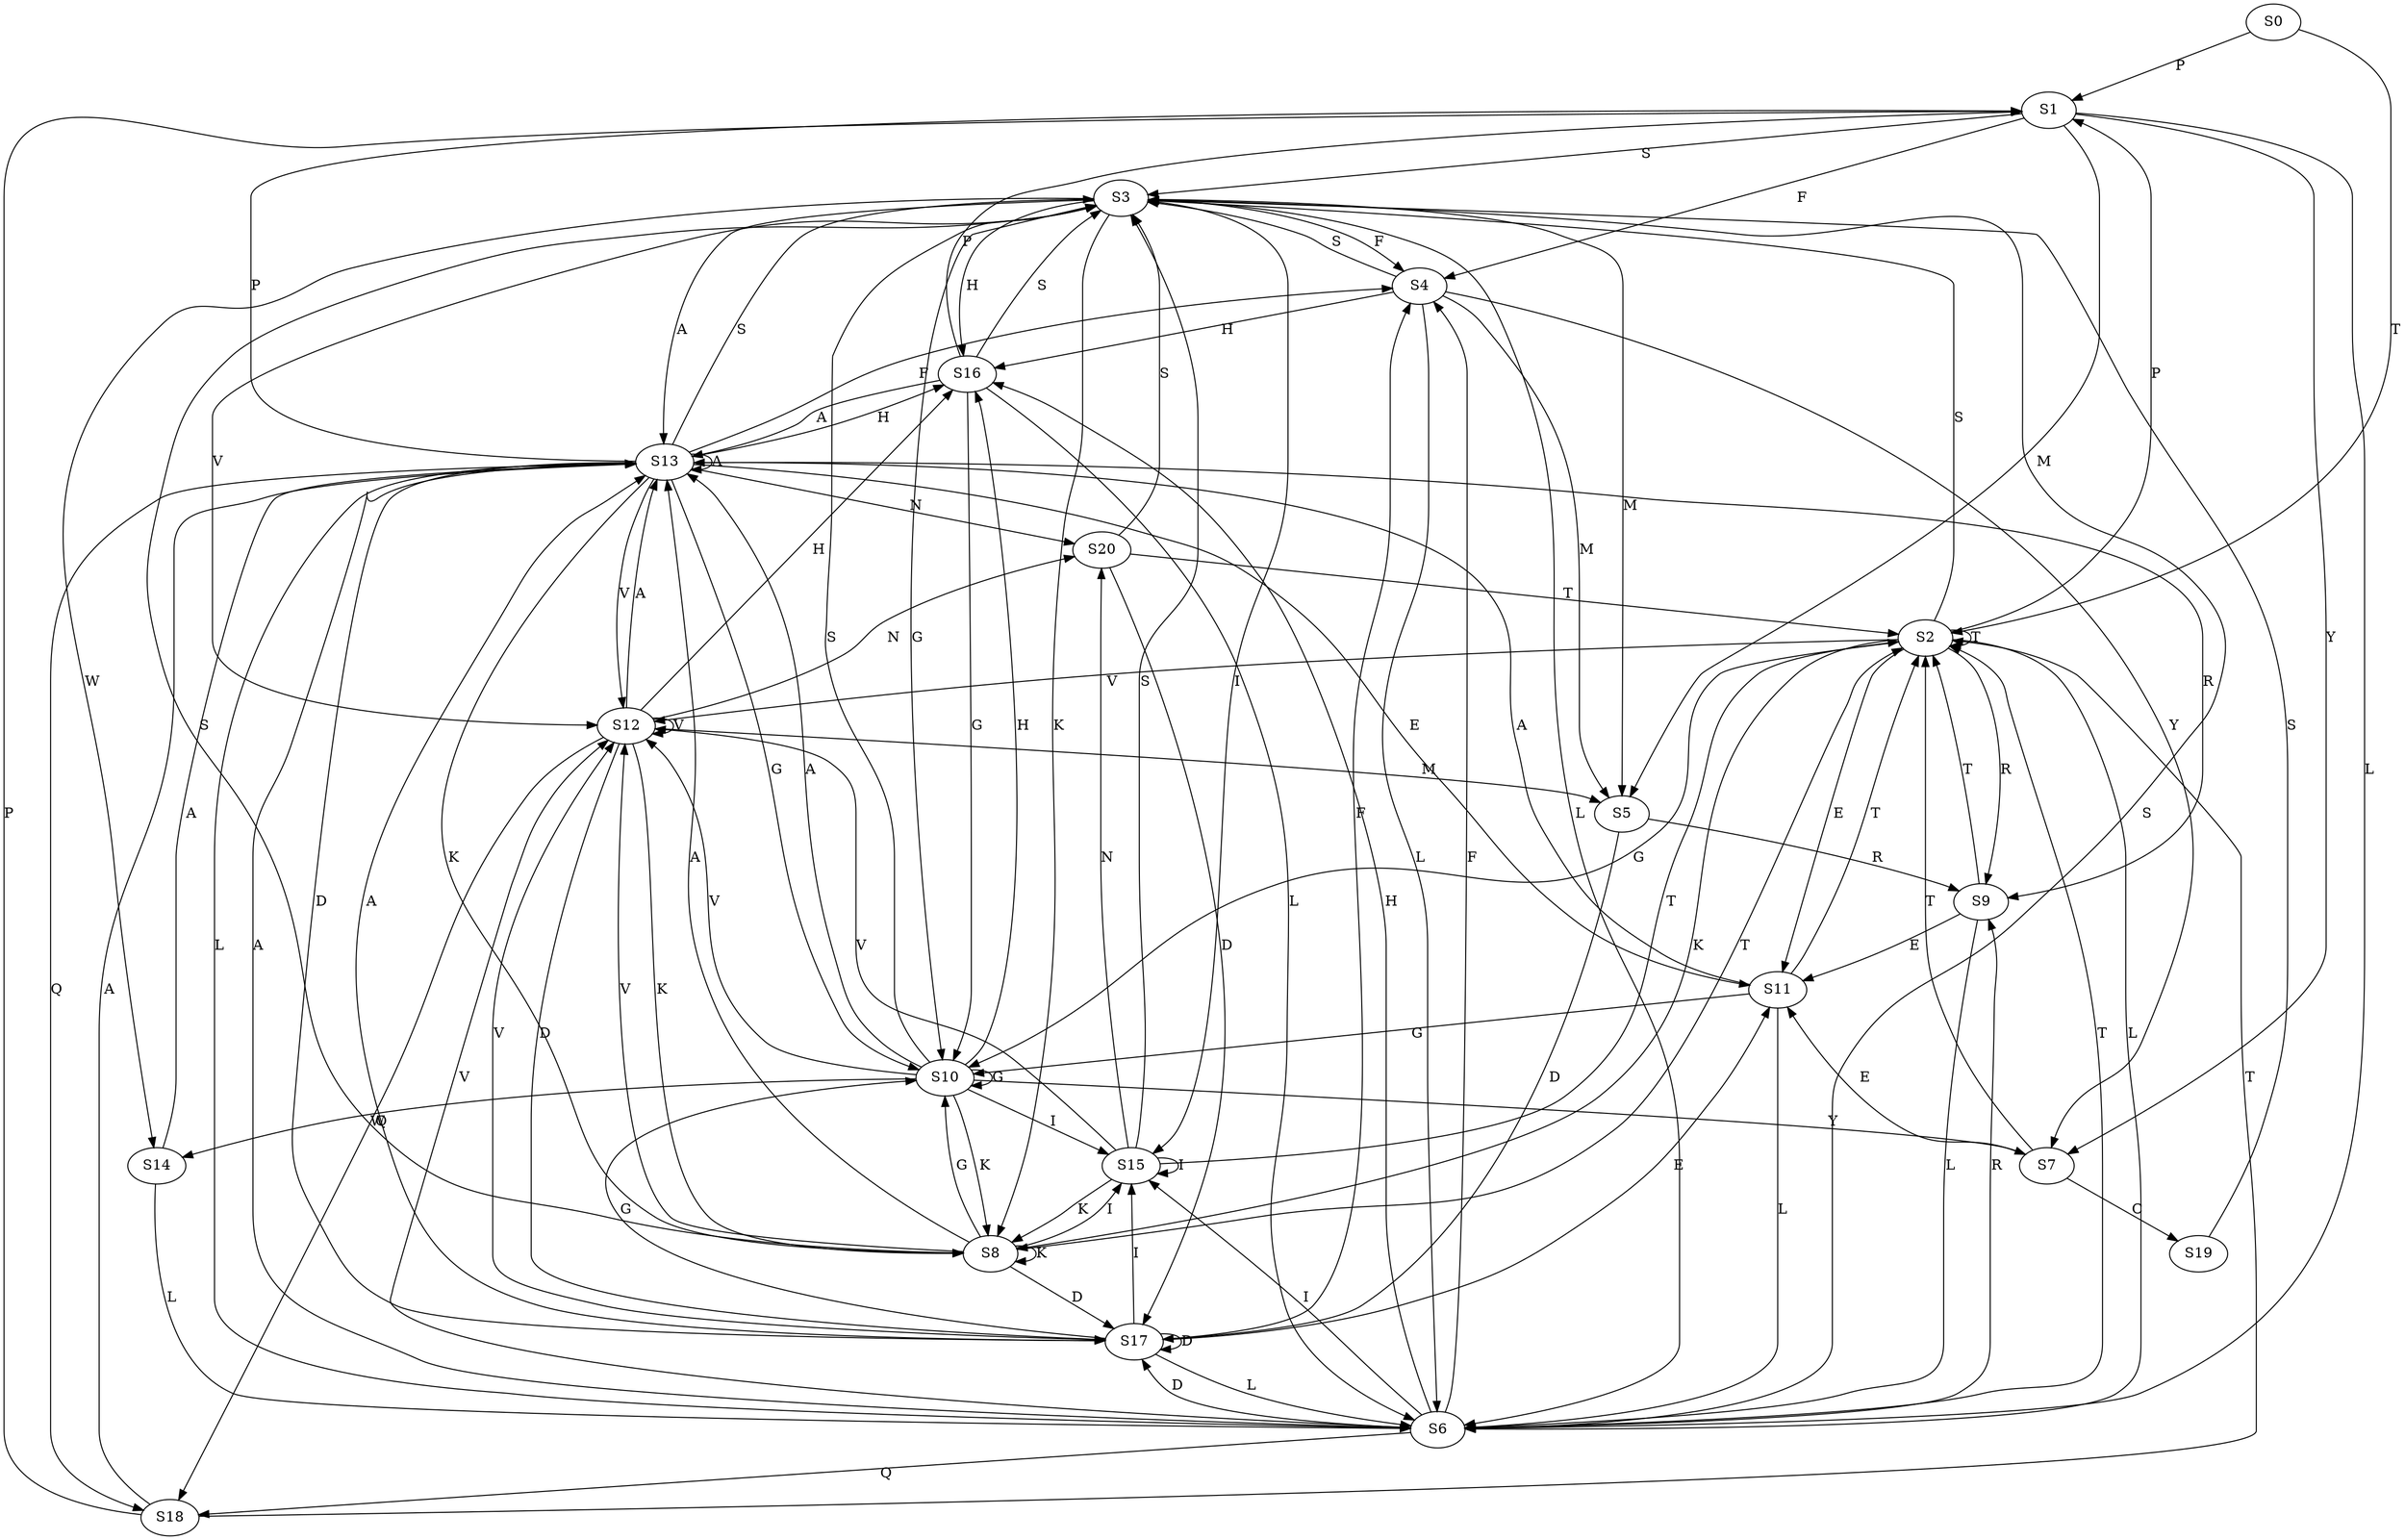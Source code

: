 strict digraph  {
	S0 -> S1 [ label = P ];
	S0 -> S2 [ label = T ];
	S1 -> S3 [ label = S ];
	S1 -> S4 [ label = F ];
	S1 -> S5 [ label = M ];
	S1 -> S6 [ label = L ];
	S1 -> S7 [ label = Y ];
	S2 -> S8 [ label = K ];
	S2 -> S1 [ label = P ];
	S2 -> S2 [ label = T ];
	S2 -> S6 [ label = L ];
	S2 -> S9 [ label = R ];
	S2 -> S3 [ label = S ];
	S2 -> S10 [ label = G ];
	S2 -> S11 [ label = E ];
	S2 -> S12 [ label = V ];
	S3 -> S6 [ label = L ];
	S3 -> S10 [ label = G ];
	S3 -> S8 [ label = K ];
	S3 -> S13 [ label = A ];
	S3 -> S12 [ label = V ];
	S3 -> S5 [ label = M ];
	S3 -> S14 [ label = W ];
	S3 -> S15 [ label = I ];
	S3 -> S4 [ label = F ];
	S3 -> S16 [ label = H ];
	S4 -> S5 [ label = M ];
	S4 -> S3 [ label = S ];
	S4 -> S7 [ label = Y ];
	S4 -> S16 [ label = H ];
	S4 -> S6 [ label = L ];
	S5 -> S9 [ label = R ];
	S5 -> S17 [ label = D ];
	S6 -> S12 [ label = V ];
	S6 -> S13 [ label = A ];
	S6 -> S4 [ label = F ];
	S6 -> S17 [ label = D ];
	S6 -> S16 [ label = H ];
	S6 -> S3 [ label = S ];
	S6 -> S15 [ label = I ];
	S6 -> S2 [ label = T ];
	S6 -> S9 [ label = R ];
	S6 -> S18 [ label = Q ];
	S7 -> S11 [ label = E ];
	S7 -> S2 [ label = T ];
	S7 -> S19 [ label = C ];
	S8 -> S17 [ label = D ];
	S8 -> S12 [ label = V ];
	S8 -> S10 [ label = G ];
	S8 -> S2 [ label = T ];
	S8 -> S8 [ label = K ];
	S8 -> S15 [ label = I ];
	S8 -> S3 [ label = S ];
	S8 -> S13 [ label = A ];
	S9 -> S11 [ label = E ];
	S9 -> S2 [ label = T ];
	S9 -> S6 [ label = L ];
	S10 -> S14 [ label = W ];
	S10 -> S12 [ label = V ];
	S10 -> S13 [ label = A ];
	S10 -> S7 [ label = Y ];
	S10 -> S16 [ label = H ];
	S10 -> S8 [ label = K ];
	S10 -> S3 [ label = S ];
	S10 -> S15 [ label = I ];
	S10 -> S10 [ label = G ];
	S11 -> S10 [ label = G ];
	S11 -> S13 [ label = A ];
	S11 -> S6 [ label = L ];
	S11 -> S2 [ label = T ];
	S12 -> S5 [ label = M ];
	S12 -> S20 [ label = N ];
	S12 -> S8 [ label = K ];
	S12 -> S18 [ label = Q ];
	S12 -> S13 [ label = A ];
	S12 -> S16 [ label = H ];
	S12 -> S17 [ label = D ];
	S12 -> S12 [ label = V ];
	S13 -> S1 [ label = P ];
	S13 -> S8 [ label = K ];
	S13 -> S13 [ label = A ];
	S13 -> S10 [ label = G ];
	S13 -> S16 [ label = H ];
	S13 -> S11 [ label = E ];
	S13 -> S3 [ label = S ];
	S13 -> S12 [ label = V ];
	S13 -> S17 [ label = D ];
	S13 -> S20 [ label = N ];
	S13 -> S4 [ label = F ];
	S13 -> S6 [ label = L ];
	S13 -> S18 [ label = Q ];
	S13 -> S9 [ label = R ];
	S14 -> S13 [ label = A ];
	S14 -> S6 [ label = L ];
	S15 -> S20 [ label = N ];
	S15 -> S8 [ label = K ];
	S15 -> S2 [ label = T ];
	S15 -> S15 [ label = I ];
	S15 -> S12 [ label = V ];
	S15 -> S3 [ label = S ];
	S16 -> S13 [ label = A ];
	S16 -> S1 [ label = P ];
	S16 -> S3 [ label = S ];
	S16 -> S10 [ label = G ];
	S16 -> S6 [ label = L ];
	S17 -> S13 [ label = A ];
	S17 -> S4 [ label = F ];
	S17 -> S12 [ label = V ];
	S17 -> S17 [ label = D ];
	S17 -> S11 [ label = E ];
	S17 -> S6 [ label = L ];
	S17 -> S10 [ label = G ];
	S17 -> S15 [ label = I ];
	S18 -> S13 [ label = A ];
	S18 -> S2 [ label = T ];
	S18 -> S1 [ label = P ];
	S19 -> S3 [ label = S ];
	S20 -> S2 [ label = T ];
	S20 -> S3 [ label = S ];
	S20 -> S17 [ label = D ];
}
